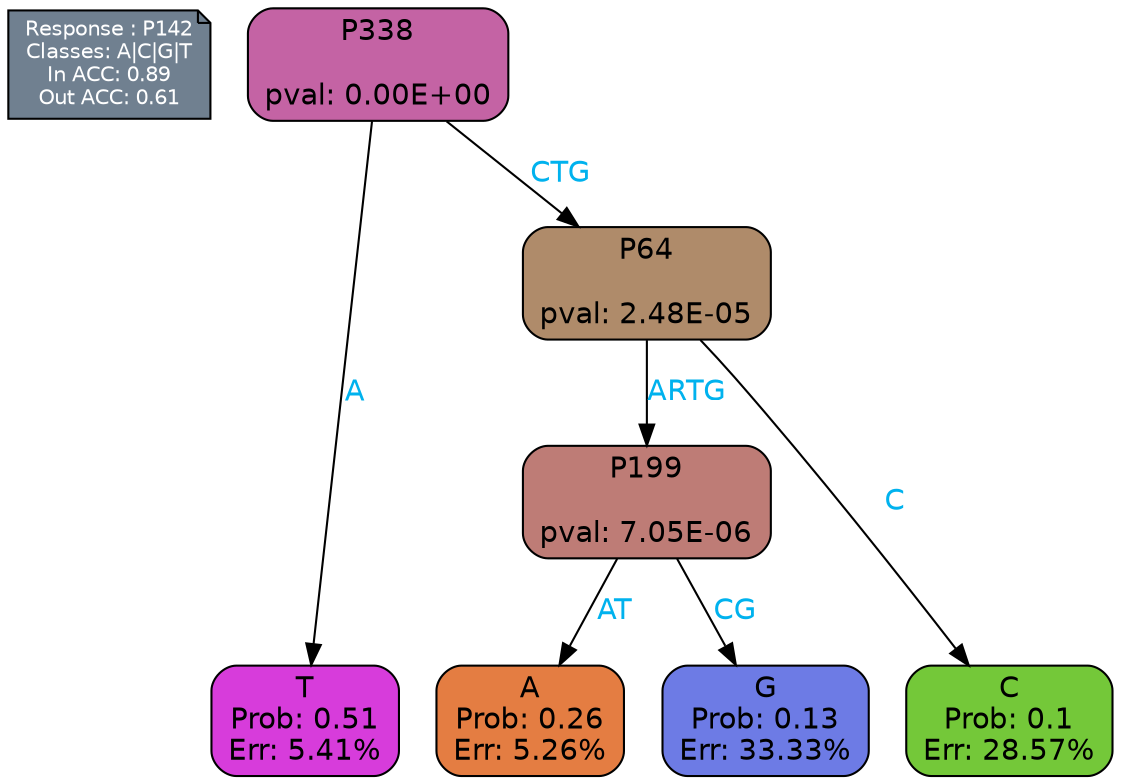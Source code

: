 digraph Tree {
node [shape=box, style="filled, rounded", color="black", fontname=helvetica] ;
graph [ranksep=equally, splines=polylines, bgcolor=transparent, dpi=600] ;
edge [fontname=helvetica] ;
LEGEND [label="Response : P142
Classes: A|C|G|T
In ACC: 0.89
Out ACC: 0.61
",shape=note,align=left,style=filled,fillcolor="slategray",fontcolor="white",fontsize=10];1 [label="P338

pval: 0.00E+00", fillcolor="#c463a4"] ;
2 [label="T
Prob: 0.51
Err: 5.41%", fillcolor="#d73cdb"] ;
3 [label="P64

pval: 2.48E-05", fillcolor="#af8b6a"] ;
4 [label="P199

pval: 7.05E-06", fillcolor="#be7c76"] ;
5 [label="A
Prob: 0.26
Err: 5.26%", fillcolor="#e47d42"] ;
6 [label="G
Prob: 0.13
Err: 33.33%", fillcolor="#6d7be5"] ;
7 [label="C
Prob: 0.1
Err: 28.57%", fillcolor="#74c839"] ;
1 -> 2 [label="A",fontcolor=deepskyblue2] ;
1 -> 3 [label="CTG",fontcolor=deepskyblue2] ;
3 -> 4 [label="ARTG",fontcolor=deepskyblue2] ;
3 -> 7 [label="C",fontcolor=deepskyblue2] ;
4 -> 5 [label="AT",fontcolor=deepskyblue2] ;
4 -> 6 [label="CG",fontcolor=deepskyblue2] ;
{rank = same; 2;5;6;7;}{rank = same; LEGEND;1;}}